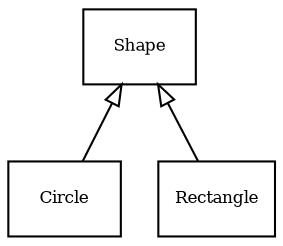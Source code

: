 digraph G {
    rankdir = BT
    fontsize = 8
    node [
        fontsize = 8
        shape = "record"
        ]
    edge [
        fontsize = 8
        arrowhead = "empty"
        ]
    Shape [
        label = "{Shape}"
        ]
    Circle [
        label = "{Circle}"
        ]
    Rectangle [
        label = "{Rectangle}"
        ]
    Circle -> Shape
    Rectangle -> Shape

}
